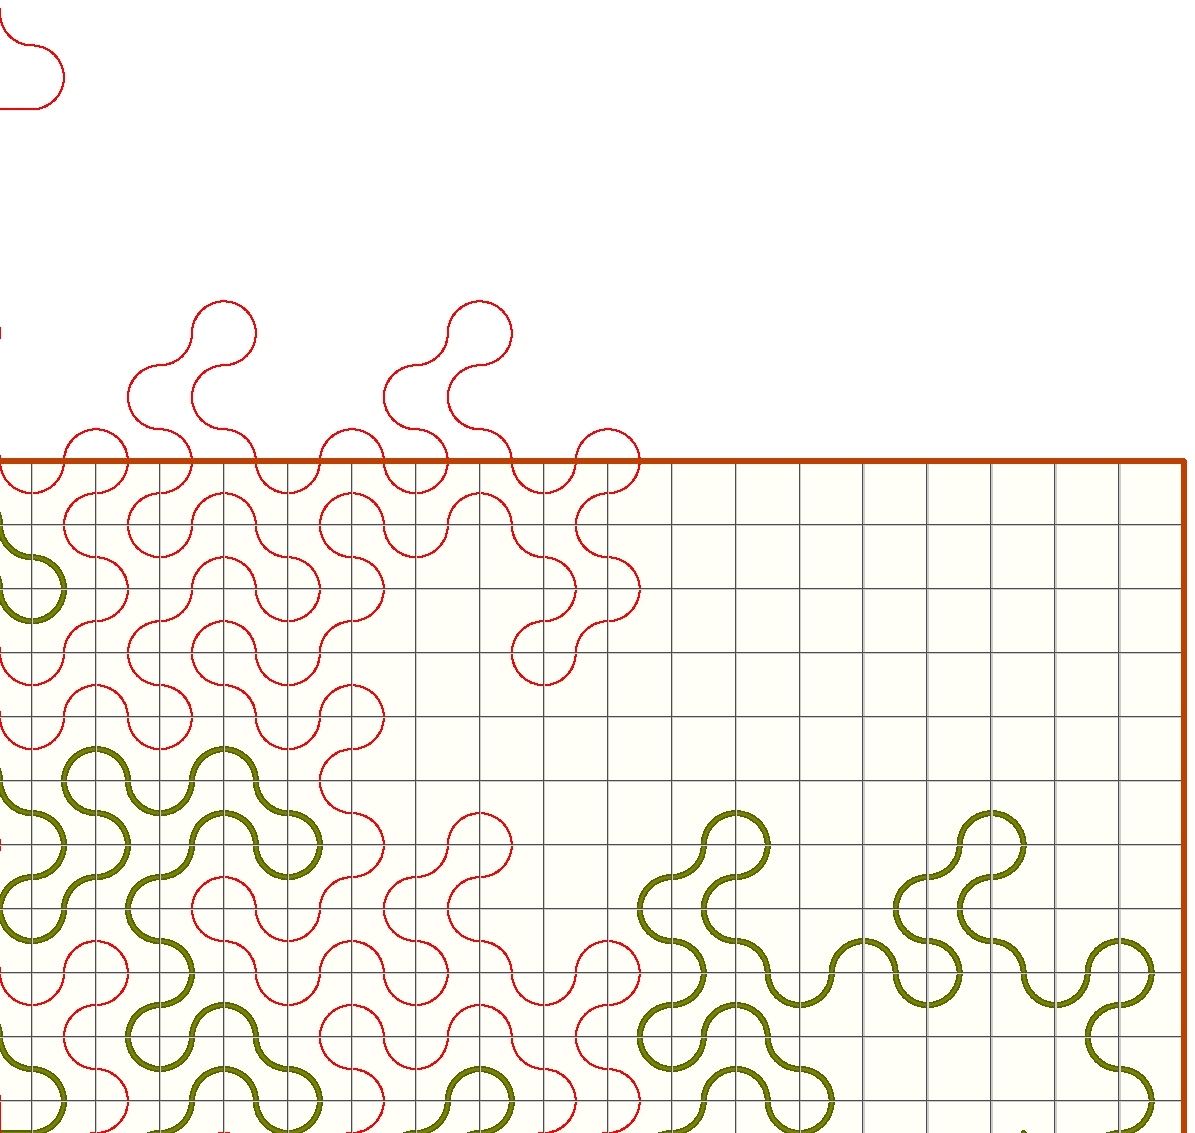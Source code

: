 
\documentclass[border=5mm]{standalone}
\usepackage{luamplib}
\begin{document}
\mplibtextextlabel{enable}
\begin{mplibcode}
beginfig(1);

vardef do_dragon(expr a, b, c, offset, depth) = 
   save m; pair m; m := c rotatedabout(.5[a,b],90);
   corners[floor (0.5+offset+2**depth)] := m;
   if depth>0:
     do_dragon(a,m,a,offset,depth-1);
     do_dragon(m,b,b,offset+2**depth,depth-1);
   fi
enddef;

beginfig(1);

depth = 8;
pair a, b;
a = origin; b = right scaled 13cm if odd(depth): rotated 45 fi;

pair corners[];
corners[floor (0.5+2**depth)] = b;
do_dragon(a,b,a,0,depth-1);

path dragon; 
dragon = a for i=1 upto 2**depth: -- corners[i] endfor;
dragon := reverse dragon rotated 180 & dragon;

path curly_track;
curly_track = point 0 of dragon {direction 0 of dragon} for t=1/2 upto length(dragon): 
                  .. {direction t of dragon} point t of dragon 
                endfor .. {direction length(dragon) of dragon} point length(dragon) of dragon;

u = length(point 1 of dragon - point 2 of dragon);
path frame; frame = llcorner dragon + (-u,-u)/2
                 -- lrcorner dragon + (+u,-u)/2
                 -- urcorner dragon + (+u,+u)/2
                 -- ulcorner dragon + (-u,+u)/2 -- cycle;

% background
fill frame withcolor (1,1,31/32);

% track
for s = .4, .8, 1:
    draw curly_track withpen pencircle scaled (2.6-2s) withcolor s[1/6 red+ 1/3 green, 1/2 red+ 1/2 green];
endfor
draw curly_track rotated 90 withcolor red;

% tiles grid
n := 0;
for x = 0 step u until length(lrcorner frame - llcorner frame):
  draw (llcorner frame -- ulcorner frame) shifted (x,0) withcolor .8 white;
  if incr n mod 10 = 0: label.bot(decimal n, llcorner frame shifted (x+u,0)); fi
endfor  
n := 0;
for y = 0 step u until length(ulcorner frame - llcorner frame):
  draw (llcorner frame -- lrcorner frame) shifted (0,y) withcolor.8 white;
  if incr n mod 10 = 0: label.lft(decimal n, llcorner frame shifted (0,y+u)); fi
endfor
for x = 0 step u until length(lrcorner frame - llcorner frame):
  draw (llcorner frame -- ulcorner frame) shifted (x-1/4, 0) withpen pencircle scaled 1/4 withcolor .3 white;
endfor  
for y = 0 step u until length(ulcorner frame - llcorner frame):
  draw (llcorner frame -- lrcorner frame) shifted (0,y+1/4) withpen pencircle scaled 1/4 withcolor.3 white;
endfor

% frame
draw frame withpen pencircle scaled 2 withcolor 3/4 red + 1/4 green;

endfig;
% input ttcolors;
% beginfig(2);
% picture q; q = image(
%    for t=0 step 90 until 270:
%      draw curly_track rotated t withcolor hsv_color(t/1.414,1,.7);
%    endfor);
% draw q; 
% draw q shifted 2b;
% draw q shifted b shifted (b rotated 90);
% draw q shifted b shifted (b rotated -90);
% endfig;
\end{mplibcode}
\end{document}

